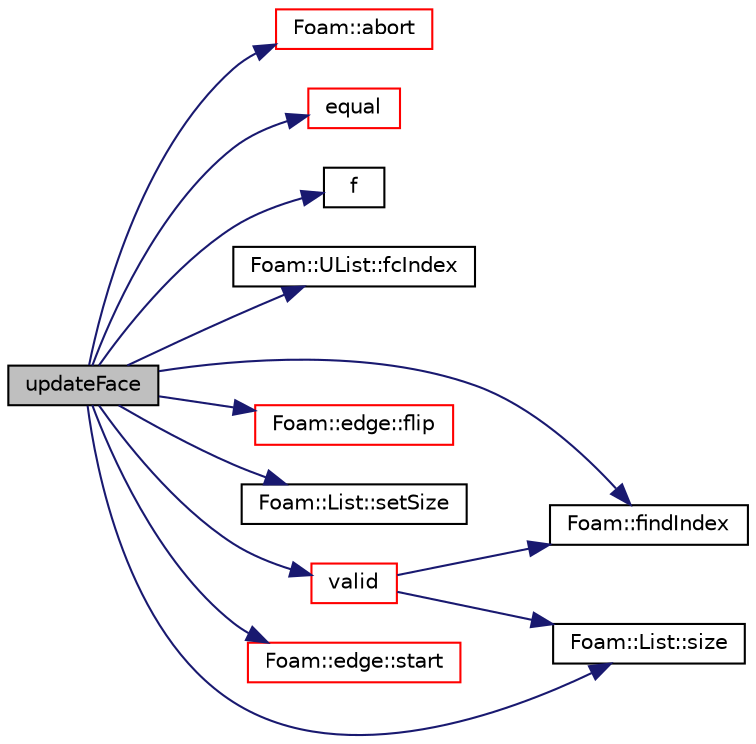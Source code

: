 digraph "updateFace"
{
  bgcolor="transparent";
  edge [fontname="Helvetica",fontsize="10",labelfontname="Helvetica",labelfontsize="10"];
  node [fontname="Helvetica",fontsize="10",shape=record];
  rankdir="LR";
  Node264 [label="updateFace",height=0.2,width=0.4,color="black", fillcolor="grey75", style="filled", fontcolor="black"];
  Node264 -> Node265 [color="midnightblue",fontsize="10",style="solid",fontname="Helvetica"];
  Node265 [label="Foam::abort",height=0.2,width=0.4,color="red",URL="$a21851.html#a447107a607d03e417307c203fa5fb44b"];
  Node264 -> Node310 [color="midnightblue",fontsize="10",style="solid",fontname="Helvetica"];
  Node310 [label="equal",height=0.2,width=0.4,color="red",URL="$a25961.html#aeaa4f1a12460cd78207c8ed1b40dee76",tooltip="Same (like operator==) "];
  Node264 -> Node313 [color="midnightblue",fontsize="10",style="solid",fontname="Helvetica"];
  Node313 [label="f",height=0.2,width=0.4,color="black",URL="$a18335.html#a888be93833ac7a23170555c69c690288"];
  Node264 -> Node314 [color="midnightblue",fontsize="10",style="solid",fontname="Helvetica"];
  Node314 [label="Foam::UList::fcIndex",height=0.2,width=0.4,color="black",URL="$a26837.html#a512534dbc231b74b95ff84902c1b2087",tooltip="Return the forward circular index, i.e. the next index. "];
  Node264 -> Node315 [color="midnightblue",fontsize="10",style="solid",fontname="Helvetica"];
  Node315 [label="Foam::findIndex",height=0.2,width=0.4,color="black",URL="$a21851.html#ac16695f83f370df159eed19f92d095fb",tooltip="Find first occurence of given element and return index,. "];
  Node264 -> Node316 [color="midnightblue",fontsize="10",style="solid",fontname="Helvetica"];
  Node316 [label="Foam::edge::flip",height=0.2,width=0.4,color="red",URL="$a28361.html#a126cb0362ae2e7935520fb27343bad31",tooltip="Flip the edge in-place. "];
  Node264 -> Node318 [color="midnightblue",fontsize="10",style="solid",fontname="Helvetica"];
  Node318 [label="Foam::List::setSize",height=0.2,width=0.4,color="black",URL="$a26833.html#aedb985ffeaf1bdbfeccc2a8730405703",tooltip="Reset size of List. "];
  Node264 -> Node319 [color="midnightblue",fontsize="10",style="solid",fontname="Helvetica"];
  Node319 [label="Foam::List::size",height=0.2,width=0.4,color="black",URL="$a26833.html#a8a5f6fa29bd4b500caf186f60245b384",tooltip="Override size to be inconsistent with allocated storage. "];
  Node264 -> Node320 [color="midnightblue",fontsize="10",style="solid",fontname="Helvetica"];
  Node320 [label="Foam::edge::start",height=0.2,width=0.4,color="red",URL="$a28361.html#afe56bdd2031bbf8321e35e2330c0b990",tooltip="Return start vertex label. "];
  Node264 -> Node322 [color="midnightblue",fontsize="10",style="solid",fontname="Helvetica"];
  Node322 [label="valid",height=0.2,width=0.4,color="red",URL="$a25961.html#aa4ad85c1548bba1f67ef9566c82f7baa",tooltip="Check whether origin has been changed at all or. "];
  Node322 -> Node315 [color="midnightblue",fontsize="10",style="solid",fontname="Helvetica"];
  Node322 -> Node319 [color="midnightblue",fontsize="10",style="solid",fontname="Helvetica"];
}
